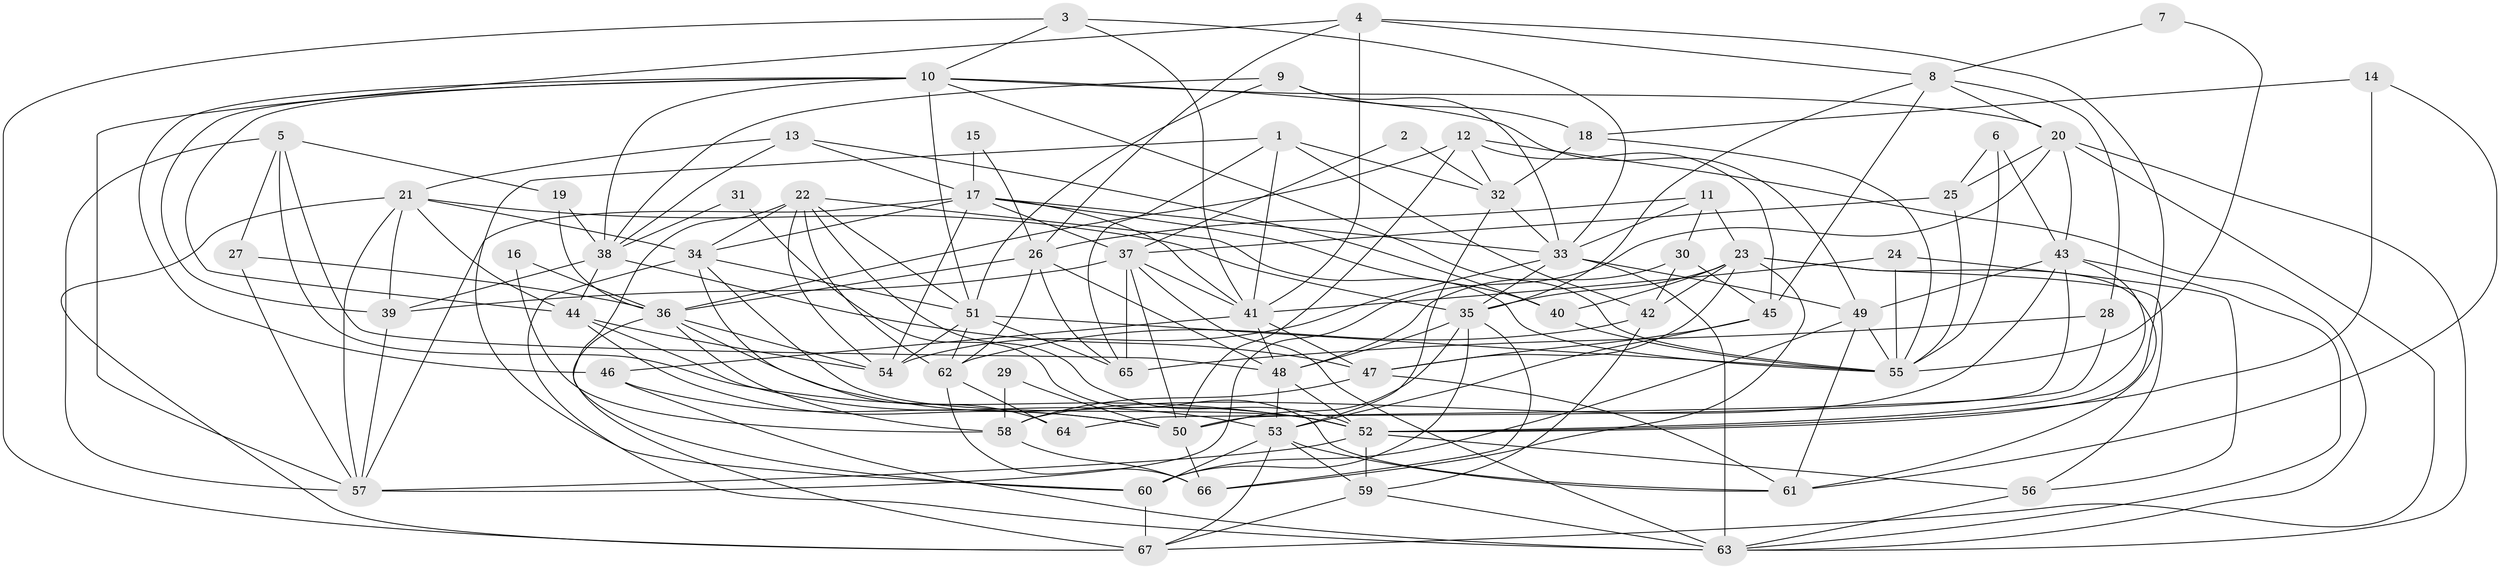 // original degree distribution, {3: 0.2932330827067669, 4: 0.20300751879699247, 5: 0.24812030075187969, 7: 0.03759398496240601, 6: 0.06766917293233082, 2: 0.13533834586466165, 9: 0.007518796992481203, 8: 0.007518796992481203}
// Generated by graph-tools (version 1.1) at 2025/50/03/09/25 03:50:02]
// undirected, 67 vertices, 189 edges
graph export_dot {
graph [start="1"]
  node [color=gray90,style=filled];
  1;
  2;
  3;
  4;
  5;
  6;
  7;
  8;
  9;
  10;
  11;
  12;
  13;
  14;
  15;
  16;
  17;
  18;
  19;
  20;
  21;
  22;
  23;
  24;
  25;
  26;
  27;
  28;
  29;
  30;
  31;
  32;
  33;
  34;
  35;
  36;
  37;
  38;
  39;
  40;
  41;
  42;
  43;
  44;
  45;
  46;
  47;
  48;
  49;
  50;
  51;
  52;
  53;
  54;
  55;
  56;
  57;
  58;
  59;
  60;
  61;
  62;
  63;
  64;
  65;
  66;
  67;
  1 -- 32 [weight=1.0];
  1 -- 41 [weight=1.0];
  1 -- 42 [weight=1.0];
  1 -- 60 [weight=1.0];
  1 -- 65 [weight=1.0];
  2 -- 32 [weight=1.0];
  2 -- 37 [weight=1.0];
  3 -- 10 [weight=1.0];
  3 -- 33 [weight=1.0];
  3 -- 41 [weight=1.0];
  3 -- 67 [weight=1.0];
  4 -- 8 [weight=1.0];
  4 -- 26 [weight=1.0];
  4 -- 41 [weight=1.0];
  4 -- 52 [weight=1.0];
  4 -- 57 [weight=1.0];
  5 -- 19 [weight=1.0];
  5 -- 27 [weight=1.0];
  5 -- 48 [weight=1.0];
  5 -- 52 [weight=1.0];
  5 -- 57 [weight=1.0];
  6 -- 25 [weight=1.0];
  6 -- 43 [weight=1.0];
  6 -- 55 [weight=1.0];
  7 -- 8 [weight=1.0];
  7 -- 55 [weight=1.0];
  8 -- 20 [weight=1.0];
  8 -- 28 [weight=1.0];
  8 -- 35 [weight=1.0];
  8 -- 45 [weight=1.0];
  9 -- 18 [weight=1.0];
  9 -- 33 [weight=1.0];
  9 -- 38 [weight=1.0];
  9 -- 51 [weight=1.0];
  10 -- 20 [weight=1.0];
  10 -- 38 [weight=1.0];
  10 -- 39 [weight=1.0];
  10 -- 44 [weight=1.0];
  10 -- 46 [weight=1.0];
  10 -- 49 [weight=1.0];
  10 -- 51 [weight=1.0];
  10 -- 55 [weight=1.0];
  11 -- 23 [weight=1.0];
  11 -- 26 [weight=1.0];
  11 -- 30 [weight=1.0];
  11 -- 33 [weight=1.0];
  12 -- 32 [weight=1.0];
  12 -- 36 [weight=1.0];
  12 -- 45 [weight=1.0];
  12 -- 50 [weight=1.0];
  12 -- 63 [weight=1.0];
  13 -- 17 [weight=1.0];
  13 -- 21 [weight=1.0];
  13 -- 38 [weight=1.0];
  13 -- 40 [weight=1.0];
  14 -- 18 [weight=1.0];
  14 -- 52 [weight=1.0];
  14 -- 61 [weight=1.0];
  15 -- 17 [weight=2.0];
  15 -- 26 [weight=1.0];
  16 -- 36 [weight=1.0];
  16 -- 58 [weight=1.0];
  17 -- 33 [weight=1.0];
  17 -- 34 [weight=1.0];
  17 -- 37 [weight=1.0];
  17 -- 40 [weight=1.0];
  17 -- 41 [weight=1.0];
  17 -- 54 [weight=2.0];
  17 -- 57 [weight=1.0];
  18 -- 32 [weight=2.0];
  18 -- 55 [weight=1.0];
  19 -- 36 [weight=1.0];
  19 -- 38 [weight=1.0];
  20 -- 25 [weight=1.0];
  20 -- 43 [weight=1.0];
  20 -- 57 [weight=1.0];
  20 -- 63 [weight=1.0];
  20 -- 67 [weight=1.0];
  21 -- 34 [weight=1.0];
  21 -- 35 [weight=1.0];
  21 -- 39 [weight=1.0];
  21 -- 44 [weight=1.0];
  21 -- 57 [weight=1.0];
  21 -- 67 [weight=1.0];
  22 -- 34 [weight=1.0];
  22 -- 51 [weight=1.0];
  22 -- 52 [weight=1.0];
  22 -- 54 [weight=1.0];
  22 -- 55 [weight=1.0];
  22 -- 60 [weight=1.0];
  22 -- 62 [weight=1.0];
  23 -- 35 [weight=1.0];
  23 -- 40 [weight=1.0];
  23 -- 42 [weight=1.0];
  23 -- 47 [weight=1.0];
  23 -- 56 [weight=1.0];
  23 -- 61 [weight=1.0];
  23 -- 66 [weight=1.0];
  24 -- 41 [weight=1.0];
  24 -- 55 [weight=1.0];
  24 -- 56 [weight=1.0];
  25 -- 37 [weight=1.0];
  25 -- 55 [weight=1.0];
  26 -- 36 [weight=1.0];
  26 -- 48 [weight=1.0];
  26 -- 62 [weight=1.0];
  26 -- 65 [weight=1.0];
  27 -- 36 [weight=1.0];
  27 -- 57 [weight=1.0];
  28 -- 50 [weight=1.0];
  28 -- 65 [weight=1.0];
  29 -- 50 [weight=1.0];
  29 -- 58 [weight=1.0];
  30 -- 42 [weight=1.0];
  30 -- 45 [weight=1.0];
  30 -- 48 [weight=1.0];
  31 -- 38 [weight=1.0];
  31 -- 61 [weight=1.0];
  32 -- 33 [weight=1.0];
  32 -- 53 [weight=1.0];
  33 -- 35 [weight=1.0];
  33 -- 49 [weight=1.0];
  33 -- 54 [weight=1.0];
  33 -- 63 [weight=1.0];
  34 -- 51 [weight=1.0];
  34 -- 52 [weight=1.0];
  34 -- 63 [weight=1.0];
  34 -- 64 [weight=1.0];
  35 -- 48 [weight=1.0];
  35 -- 50 [weight=1.0];
  35 -- 60 [weight=1.0];
  35 -- 66 [weight=1.0];
  36 -- 52 [weight=1.0];
  36 -- 54 [weight=1.0];
  36 -- 58 [weight=1.0];
  36 -- 67 [weight=1.0];
  37 -- 39 [weight=1.0];
  37 -- 41 [weight=2.0];
  37 -- 50 [weight=1.0];
  37 -- 63 [weight=1.0];
  37 -- 65 [weight=1.0];
  38 -- 39 [weight=1.0];
  38 -- 44 [weight=1.0];
  38 -- 47 [weight=1.0];
  39 -- 57 [weight=1.0];
  40 -- 55 [weight=1.0];
  41 -- 46 [weight=1.0];
  41 -- 47 [weight=1.0];
  41 -- 48 [weight=2.0];
  42 -- 59 [weight=1.0];
  42 -- 62 [weight=1.0];
  43 -- 49 [weight=1.0];
  43 -- 52 [weight=1.0];
  43 -- 58 [weight=1.0];
  43 -- 63 [weight=1.0];
  43 -- 64 [weight=1.0];
  44 -- 50 [weight=1.0];
  44 -- 53 [weight=1.0];
  44 -- 54 [weight=1.0];
  45 -- 47 [weight=1.0];
  45 -- 53 [weight=1.0];
  46 -- 50 [weight=1.0];
  46 -- 63 [weight=1.0];
  47 -- 58 [weight=1.0];
  47 -- 61 [weight=1.0];
  48 -- 52 [weight=1.0];
  48 -- 53 [weight=1.0];
  49 -- 55 [weight=1.0];
  49 -- 60 [weight=1.0];
  49 -- 61 [weight=1.0];
  50 -- 66 [weight=1.0];
  51 -- 54 [weight=2.0];
  51 -- 55 [weight=1.0];
  51 -- 62 [weight=1.0];
  51 -- 65 [weight=1.0];
  52 -- 56 [weight=1.0];
  52 -- 57 [weight=1.0];
  52 -- 59 [weight=1.0];
  53 -- 59 [weight=1.0];
  53 -- 60 [weight=1.0];
  53 -- 61 [weight=1.0];
  53 -- 67 [weight=1.0];
  56 -- 63 [weight=1.0];
  58 -- 66 [weight=1.0];
  59 -- 63 [weight=1.0];
  59 -- 67 [weight=1.0];
  60 -- 67 [weight=1.0];
  62 -- 64 [weight=1.0];
  62 -- 66 [weight=1.0];
}
